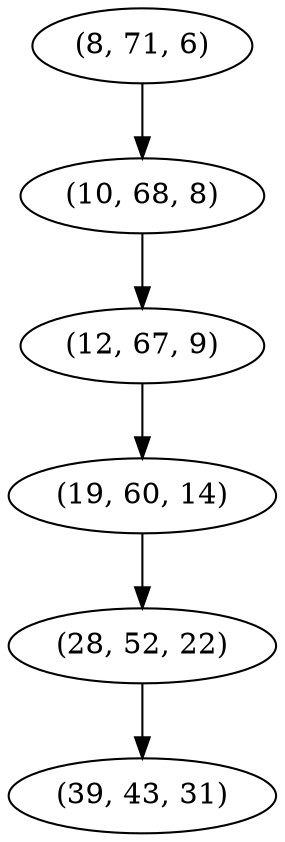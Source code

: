 digraph tree {
    "(8, 71, 6)";
    "(10, 68, 8)";
    "(12, 67, 9)";
    "(19, 60, 14)";
    "(28, 52, 22)";
    "(39, 43, 31)";
    "(8, 71, 6)" -> "(10, 68, 8)";
    "(10, 68, 8)" -> "(12, 67, 9)";
    "(12, 67, 9)" -> "(19, 60, 14)";
    "(19, 60, 14)" -> "(28, 52, 22)";
    "(28, 52, 22)" -> "(39, 43, 31)";
}
